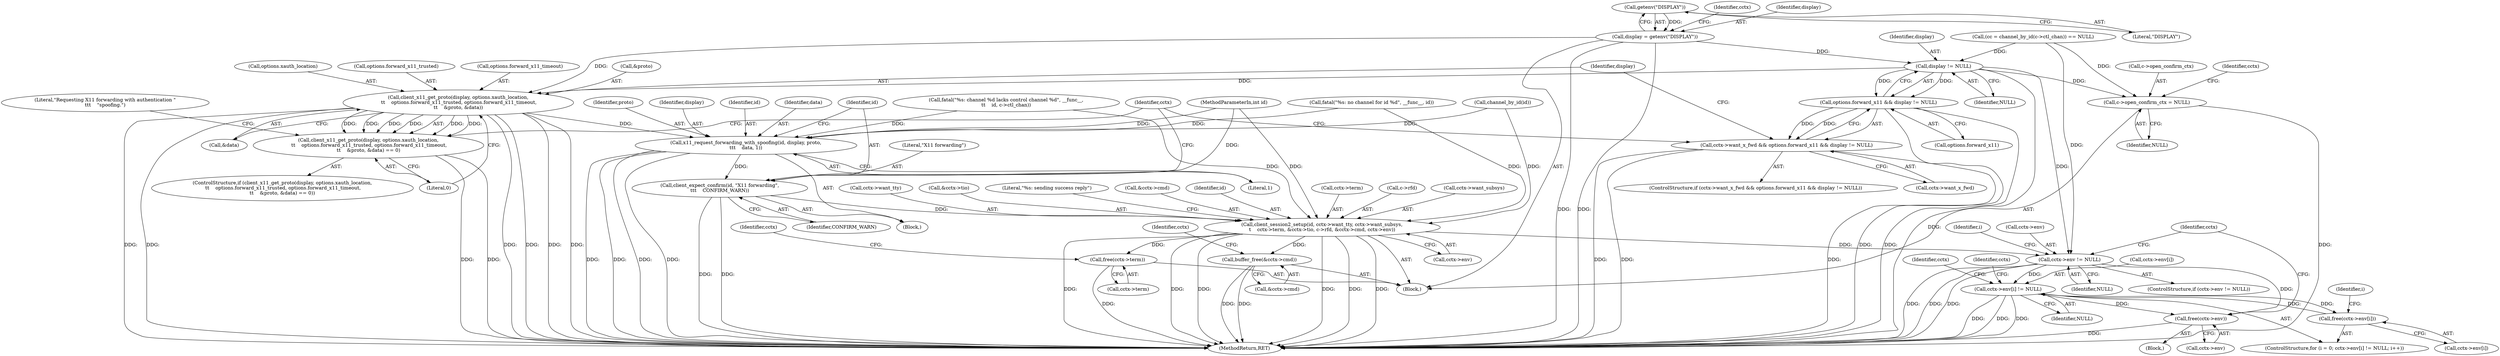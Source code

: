 digraph "0_mindrot_ed4ce82dbfa8a3a3c8ea6fa0db113c71e234416c_0@API" {
"1000182" [label="(Call,getenv(\"DISPLAY\"))"];
"1000180" [label="(Call,display = getenv(\"DISPLAY\"))"];
"1000193" [label="(Call,display != NULL)"];
"1000189" [label="(Call,options.forward_x11 && display != NULL)"];
"1000185" [label="(Call,cctx->want_x_fwd && options.forward_x11 && display != NULL)"];
"1000201" [label="(Call,client_x11_get_proto(display, options.xauth_location,\n \t\t    options.forward_x11_trusted, options.forward_x11_timeout,\n\t\t    &proto, &data))"];
"1000200" [label="(Call,client_x11_get_proto(display, options.xauth_location,\n \t\t    options.forward_x11_trusted, options.forward_x11_timeout,\n\t\t    &proto, &data) == 0)"];
"1000220" [label="(Call,x11_request_forwarding_with_spoofing(id, display, proto,\n\t\t\t    data, 1))"];
"1000226" [label="(Call,client_expect_confirm(id, \"X11 forwarding\",\n\t\t\t    CONFIRM_WARN))"];
"1000240" [label="(Call,client_session2_setup(id, cctx->want_tty, cctx->want_subsys,\n\t    cctx->term, &cctx->tio, c->rfd, &cctx->cmd, cctx->env))"];
"1000324" [label="(Call,buffer_free(&cctx->cmd))"];
"1000329" [label="(Call,free(cctx->term))"];
"1000334" [label="(Call,cctx->env != NULL)"];
"1000344" [label="(Call,cctx->env[i] != NULL)"];
"1000353" [label="(Call,free(cctx->env[i]))"];
"1000359" [label="(Call,free(cctx->env))"];
"1000319" [label="(Call,c->open_confirm_ctx = NULL)"];
"1000365" [label="(MethodReturn,RET)"];
"1000327" [label="(Identifier,cctx)"];
"1000334" [label="(Call,cctx->env != NULL)"];
"1000336" [label="(Identifier,cctx)"];
"1000226" [label="(Call,client_expect_confirm(id, \"X11 forwarding\",\n\t\t\t    CONFIRM_WARN))"];
"1000354" [label="(Call,cctx->env[i])"];
"1000195" [label="(Identifier,NULL)"];
"1000228" [label="(Literal,\"X11 forwarding\")"];
"1000180" [label="(Call,display = getenv(\"DISPLAY\"))"];
"1000344" [label="(Call,cctx->env[i] != NULL)"];
"1000320" [label="(Call,c->open_confirm_ctx)"];
"1000140" [label="(Call,(cc = channel_by_id(c->ctl_chan)) == NULL)"];
"1000183" [label="(Literal,\"DISPLAY\")"];
"1000200" [label="(Call,client_x11_get_proto(display, options.xauth_location,\n \t\t    options.forward_x11_trusted, options.forward_x11_timeout,\n\t\t    &proto, &data) == 0)"];
"1000330" [label="(Call,cctx->term)"];
"1000353" [label="(Call,free(cctx->env[i]))"];
"1000323" [label="(Identifier,NULL)"];
"1000108" [label="(MethodParameterIn,int id)"];
"1000242" [label="(Call,cctx->want_tty)"];
"1000227" [label="(Identifier,id)"];
"1000186" [label="(Call,cctx->want_x_fwd)"];
"1000251" [label="(Call,&cctx->tio)"];
"1000319" [label="(Call,c->open_confirm_ctx = NULL)"];
"1000203" [label="(Call,options.xauth_location)"];
"1000325" [label="(Call,&cctx->cmd)"];
"1000359" [label="(Call,free(cctx->env))"];
"1000135" [label="(Call,fatal(\"%s: no channel for id %d\", __func__, id))"];
"1000266" [label="(Literal,\"%s: sending success reply\")"];
"1000258" [label="(Call,&cctx->cmd)"];
"1000223" [label="(Identifier,proto)"];
"1000206" [label="(Call,options.forward_x11_trusted)"];
"1000216" [label="(Literal,0)"];
"1000233" [label="(Identifier,cctx)"];
"1000219" [label="(Literal,\"Requesting X11 forwarding with authentication \"\n\t\t\t    \"spoofing.\")"];
"1000111" [label="(Block,)"];
"1000356" [label="(Identifier,cctx)"];
"1000209" [label="(Call,options.forward_x11_timeout)"];
"1000331" [label="(Identifier,cctx)"];
"1000240" [label="(Call,client_session2_setup(id, cctx->want_tty, cctx->want_subsys,\n\t    cctx->term, &cctx->tio, c->rfd, &cctx->cmd, cctx->env))"];
"1000185" [label="(Call,cctx->want_x_fwd && options.forward_x11 && display != NULL)"];
"1000222" [label="(Identifier,display)"];
"1000229" [label="(Identifier,CONFIRM_WARN)"];
"1000202" [label="(Identifier,display)"];
"1000221" [label="(Identifier,id)"];
"1000262" [label="(Call,cctx->env)"];
"1000340" [label="(ControlStructure,for (i = 0; cctx->env[i] != NULL; i++))"];
"1000339" [label="(Block,)"];
"1000184" [label="(ControlStructure,if (cctx->want_x_fwd && options.forward_x11 && display != NULL))"];
"1000220" [label="(Call,x11_request_forwarding_with_spoofing(id, display, proto,\n\t\t\t    data, 1))"];
"1000342" [label="(Identifier,i)"];
"1000193" [label="(Call,display != NULL)"];
"1000187" [label="(Identifier,cctx)"];
"1000189" [label="(Call,options.forward_x11 && display != NULL)"];
"1000364" [label="(Identifier,cctx)"];
"1000324" [label="(Call,buffer_free(&cctx->cmd))"];
"1000199" [label="(ControlStructure,if (client_x11_get_proto(display, options.xauth_location,\n \t\t    options.forward_x11_trusted, options.forward_x11_timeout,\n\t\t    &proto, &data) == 0))"];
"1000225" [label="(Literal,1)"];
"1000201" [label="(Call,client_x11_get_proto(display, options.xauth_location,\n \t\t    options.forward_x11_trusted, options.forward_x11_timeout,\n\t\t    &proto, &data))"];
"1000132" [label="(Call,channel_by_id(id))"];
"1000241" [label="(Identifier,id)"];
"1000329" [label="(Call,free(cctx->term))"];
"1000333" [label="(ControlStructure,if (cctx->env != NULL))"];
"1000214" [label="(Call,&data)"];
"1000212" [label="(Call,&proto)"];
"1000345" [label="(Call,cctx->env[i])"];
"1000248" [label="(Call,cctx->term)"];
"1000360" [label="(Call,cctx->env)"];
"1000217" [label="(Block,)"];
"1000148" [label="(Call,fatal(\"%s: channel %d lacks control channel %d\", __func__,\n\t\t    id, c->ctl_chan))"];
"1000224" [label="(Identifier,data)"];
"1000255" [label="(Call,c->rfd)"];
"1000352" [label="(Identifier,i)"];
"1000245" [label="(Call,cctx->want_subsys)"];
"1000338" [label="(Identifier,NULL)"];
"1000181" [label="(Identifier,display)"];
"1000335" [label="(Call,cctx->env)"];
"1000361" [label="(Identifier,cctx)"];
"1000182" [label="(Call,getenv(\"DISPLAY\"))"];
"1000194" [label="(Identifier,display)"];
"1000190" [label="(Call,options.forward_x11)"];
"1000350" [label="(Identifier,NULL)"];
"1000182" -> "1000180"  [label="AST: "];
"1000182" -> "1000183"  [label="CFG: "];
"1000183" -> "1000182"  [label="AST: "];
"1000180" -> "1000182"  [label="CFG: "];
"1000182" -> "1000180"  [label="DDG: "];
"1000180" -> "1000111"  [label="AST: "];
"1000181" -> "1000180"  [label="AST: "];
"1000187" -> "1000180"  [label="CFG: "];
"1000180" -> "1000365"  [label="DDG: "];
"1000180" -> "1000365"  [label="DDG: "];
"1000180" -> "1000193"  [label="DDG: "];
"1000180" -> "1000201"  [label="DDG: "];
"1000193" -> "1000189"  [label="AST: "];
"1000193" -> "1000195"  [label="CFG: "];
"1000194" -> "1000193"  [label="AST: "];
"1000195" -> "1000193"  [label="AST: "];
"1000189" -> "1000193"  [label="CFG: "];
"1000193" -> "1000365"  [label="DDG: "];
"1000193" -> "1000189"  [label="DDG: "];
"1000193" -> "1000189"  [label="DDG: "];
"1000140" -> "1000193"  [label="DDG: "];
"1000193" -> "1000201"  [label="DDG: "];
"1000193" -> "1000319"  [label="DDG: "];
"1000193" -> "1000334"  [label="DDG: "];
"1000189" -> "1000185"  [label="AST: "];
"1000189" -> "1000190"  [label="CFG: "];
"1000190" -> "1000189"  [label="AST: "];
"1000185" -> "1000189"  [label="CFG: "];
"1000189" -> "1000365"  [label="DDG: "];
"1000189" -> "1000365"  [label="DDG: "];
"1000189" -> "1000185"  [label="DDG: "];
"1000189" -> "1000185"  [label="DDG: "];
"1000185" -> "1000184"  [label="AST: "];
"1000185" -> "1000186"  [label="CFG: "];
"1000186" -> "1000185"  [label="AST: "];
"1000202" -> "1000185"  [label="CFG: "];
"1000233" -> "1000185"  [label="CFG: "];
"1000185" -> "1000365"  [label="DDG: "];
"1000185" -> "1000365"  [label="DDG: "];
"1000185" -> "1000365"  [label="DDG: "];
"1000201" -> "1000200"  [label="AST: "];
"1000201" -> "1000214"  [label="CFG: "];
"1000202" -> "1000201"  [label="AST: "];
"1000203" -> "1000201"  [label="AST: "];
"1000206" -> "1000201"  [label="AST: "];
"1000209" -> "1000201"  [label="AST: "];
"1000212" -> "1000201"  [label="AST: "];
"1000214" -> "1000201"  [label="AST: "];
"1000216" -> "1000201"  [label="CFG: "];
"1000201" -> "1000365"  [label="DDG: "];
"1000201" -> "1000365"  [label="DDG: "];
"1000201" -> "1000365"  [label="DDG: "];
"1000201" -> "1000365"  [label="DDG: "];
"1000201" -> "1000365"  [label="DDG: "];
"1000201" -> "1000365"  [label="DDG: "];
"1000201" -> "1000200"  [label="DDG: "];
"1000201" -> "1000200"  [label="DDG: "];
"1000201" -> "1000200"  [label="DDG: "];
"1000201" -> "1000200"  [label="DDG: "];
"1000201" -> "1000200"  [label="DDG: "];
"1000201" -> "1000200"  [label="DDG: "];
"1000201" -> "1000220"  [label="DDG: "];
"1000200" -> "1000199"  [label="AST: "];
"1000200" -> "1000216"  [label="CFG: "];
"1000216" -> "1000200"  [label="AST: "];
"1000219" -> "1000200"  [label="CFG: "];
"1000233" -> "1000200"  [label="CFG: "];
"1000200" -> "1000365"  [label="DDG: "];
"1000200" -> "1000365"  [label="DDG: "];
"1000220" -> "1000217"  [label="AST: "];
"1000220" -> "1000225"  [label="CFG: "];
"1000221" -> "1000220"  [label="AST: "];
"1000222" -> "1000220"  [label="AST: "];
"1000223" -> "1000220"  [label="AST: "];
"1000224" -> "1000220"  [label="AST: "];
"1000225" -> "1000220"  [label="AST: "];
"1000227" -> "1000220"  [label="CFG: "];
"1000220" -> "1000365"  [label="DDG: "];
"1000220" -> "1000365"  [label="DDG: "];
"1000220" -> "1000365"  [label="DDG: "];
"1000220" -> "1000365"  [label="DDG: "];
"1000148" -> "1000220"  [label="DDG: "];
"1000132" -> "1000220"  [label="DDG: "];
"1000135" -> "1000220"  [label="DDG: "];
"1000108" -> "1000220"  [label="DDG: "];
"1000220" -> "1000226"  [label="DDG: "];
"1000226" -> "1000217"  [label="AST: "];
"1000226" -> "1000229"  [label="CFG: "];
"1000227" -> "1000226"  [label="AST: "];
"1000228" -> "1000226"  [label="AST: "];
"1000229" -> "1000226"  [label="AST: "];
"1000233" -> "1000226"  [label="CFG: "];
"1000226" -> "1000365"  [label="DDG: "];
"1000226" -> "1000365"  [label="DDG: "];
"1000108" -> "1000226"  [label="DDG: "];
"1000226" -> "1000240"  [label="DDG: "];
"1000240" -> "1000111"  [label="AST: "];
"1000240" -> "1000262"  [label="CFG: "];
"1000241" -> "1000240"  [label="AST: "];
"1000242" -> "1000240"  [label="AST: "];
"1000245" -> "1000240"  [label="AST: "];
"1000248" -> "1000240"  [label="AST: "];
"1000251" -> "1000240"  [label="AST: "];
"1000255" -> "1000240"  [label="AST: "];
"1000258" -> "1000240"  [label="AST: "];
"1000262" -> "1000240"  [label="AST: "];
"1000266" -> "1000240"  [label="CFG: "];
"1000240" -> "1000365"  [label="DDG: "];
"1000240" -> "1000365"  [label="DDG: "];
"1000240" -> "1000365"  [label="DDG: "];
"1000240" -> "1000365"  [label="DDG: "];
"1000240" -> "1000365"  [label="DDG: "];
"1000240" -> "1000365"  [label="DDG: "];
"1000148" -> "1000240"  [label="DDG: "];
"1000132" -> "1000240"  [label="DDG: "];
"1000135" -> "1000240"  [label="DDG: "];
"1000108" -> "1000240"  [label="DDG: "];
"1000240" -> "1000324"  [label="DDG: "];
"1000240" -> "1000329"  [label="DDG: "];
"1000240" -> "1000334"  [label="DDG: "];
"1000324" -> "1000111"  [label="AST: "];
"1000324" -> "1000325"  [label="CFG: "];
"1000325" -> "1000324"  [label="AST: "];
"1000331" -> "1000324"  [label="CFG: "];
"1000324" -> "1000365"  [label="DDG: "];
"1000324" -> "1000365"  [label="DDG: "];
"1000329" -> "1000111"  [label="AST: "];
"1000329" -> "1000330"  [label="CFG: "];
"1000330" -> "1000329"  [label="AST: "];
"1000336" -> "1000329"  [label="CFG: "];
"1000329" -> "1000365"  [label="DDG: "];
"1000334" -> "1000333"  [label="AST: "];
"1000334" -> "1000338"  [label="CFG: "];
"1000335" -> "1000334"  [label="AST: "];
"1000338" -> "1000334"  [label="AST: "];
"1000342" -> "1000334"  [label="CFG: "];
"1000364" -> "1000334"  [label="CFG: "];
"1000334" -> "1000365"  [label="DDG: "];
"1000334" -> "1000365"  [label="DDG: "];
"1000334" -> "1000365"  [label="DDG: "];
"1000140" -> "1000334"  [label="DDG: "];
"1000334" -> "1000344"  [label="DDG: "];
"1000334" -> "1000359"  [label="DDG: "];
"1000344" -> "1000340"  [label="AST: "];
"1000344" -> "1000350"  [label="CFG: "];
"1000345" -> "1000344"  [label="AST: "];
"1000350" -> "1000344"  [label="AST: "];
"1000356" -> "1000344"  [label="CFG: "];
"1000361" -> "1000344"  [label="CFG: "];
"1000344" -> "1000365"  [label="DDG: "];
"1000344" -> "1000365"  [label="DDG: "];
"1000344" -> "1000365"  [label="DDG: "];
"1000353" -> "1000344"  [label="DDG: "];
"1000344" -> "1000353"  [label="DDG: "];
"1000344" -> "1000359"  [label="DDG: "];
"1000353" -> "1000340"  [label="AST: "];
"1000353" -> "1000354"  [label="CFG: "];
"1000354" -> "1000353"  [label="AST: "];
"1000352" -> "1000353"  [label="CFG: "];
"1000359" -> "1000339"  [label="AST: "];
"1000359" -> "1000360"  [label="CFG: "];
"1000360" -> "1000359"  [label="AST: "];
"1000364" -> "1000359"  [label="CFG: "];
"1000359" -> "1000365"  [label="DDG: "];
"1000319" -> "1000111"  [label="AST: "];
"1000319" -> "1000323"  [label="CFG: "];
"1000320" -> "1000319"  [label="AST: "];
"1000323" -> "1000319"  [label="AST: "];
"1000327" -> "1000319"  [label="CFG: "];
"1000319" -> "1000365"  [label="DDG: "];
"1000140" -> "1000319"  [label="DDG: "];
}
